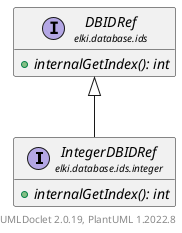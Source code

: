 @startuml
    remove .*\.(Instance|Par|Parameterizer|Factory)$
    set namespaceSeparator none
    hide empty fields
    hide empty methods

    interface "<size:14>IntegerDBIDRef\n<size:10>elki.database.ids.integer" as elki.database.ids.integer.IntegerDBIDRef [[IntegerDBIDRef.html]] {
        {abstract} +internalGetIndex(): int
    }

    interface "<size:14>DBIDRef\n<size:10>elki.database.ids" as elki.database.ids.DBIDRef [[../DBIDRef.html]] {
        {abstract} +internalGetIndex(): int
    }

    elki.database.ids.DBIDRef <|-- elki.database.ids.integer.IntegerDBIDRef

    center footer UMLDoclet 2.0.19, PlantUML 1.2022.8
@enduml
